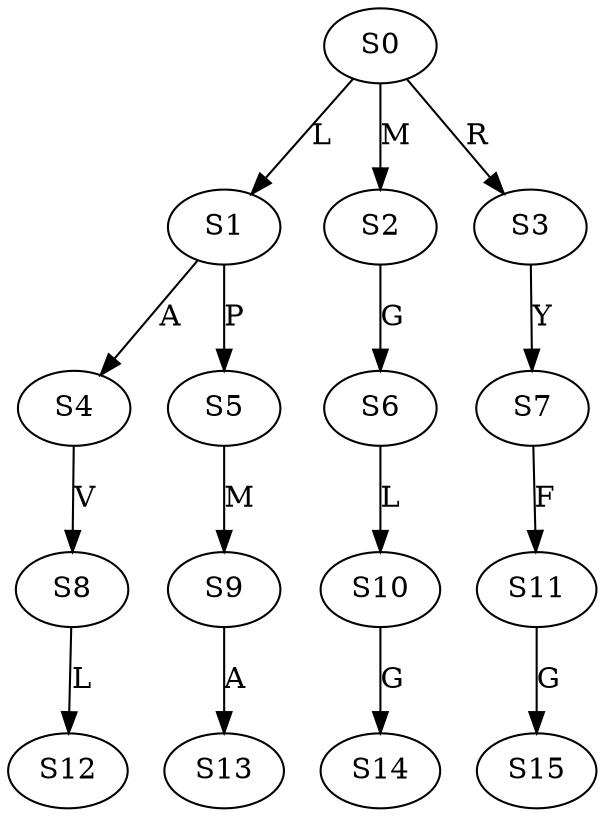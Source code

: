 strict digraph  {
	S0 -> S1 [ label = L ];
	S0 -> S2 [ label = M ];
	S0 -> S3 [ label = R ];
	S1 -> S4 [ label = A ];
	S1 -> S5 [ label = P ];
	S2 -> S6 [ label = G ];
	S3 -> S7 [ label = Y ];
	S4 -> S8 [ label = V ];
	S5 -> S9 [ label = M ];
	S6 -> S10 [ label = L ];
	S7 -> S11 [ label = F ];
	S8 -> S12 [ label = L ];
	S9 -> S13 [ label = A ];
	S10 -> S14 [ label = G ];
	S11 -> S15 [ label = G ];
}
